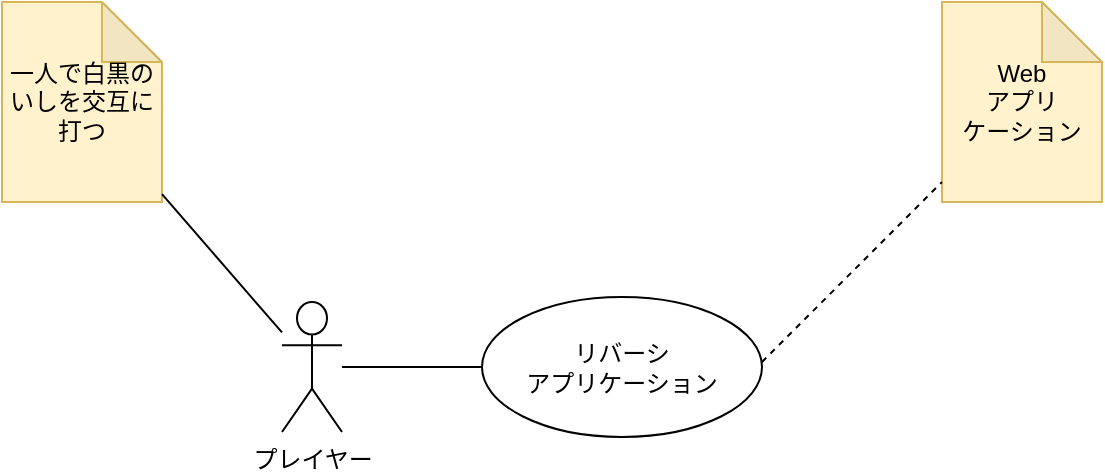 <mxfile>
    <diagram id="1okIJhaWp1xboPKjMWmo" name="ページ1">
        <mxGraphModel dx="396" dy="537" grid="1" gridSize="10" guides="1" tooltips="1" connect="1" arrows="1" fold="1" page="1" pageScale="1" pageWidth="827" pageHeight="1169" math="0" shadow="0">
            <root>
                <mxCell id="0"/>
                <mxCell id="1" parent="0"/>
                <mxCell id="2" value="リバーシ&lt;br&gt;アプリケーション" style="ellipse;whiteSpace=wrap;html=1;" vertex="1" parent="1">
                    <mxGeometry x="350" y="517.5" width="140" height="70" as="geometry"/>
                </mxCell>
                <mxCell id="3" value="プレイヤー" style="shape=umlActor;verticalLabelPosition=bottom;verticalAlign=top;html=1;" vertex="1" parent="1">
                    <mxGeometry x="250" y="520" width="30" height="65" as="geometry"/>
                </mxCell>
                <mxCell id="7" value="" style="endArrow=none;html=1;edgeStyle=orthogonalEdgeStyle;exitX=0;exitY=0.5;exitDx=0;exitDy=0;" edge="1" parent="1" source="2" target="3">
                    <mxGeometry relative="1" as="geometry">
                        <mxPoint x="490" y="560" as="sourcePoint"/>
                        <mxPoint x="650" y="560" as="targetPoint"/>
                    </mxGeometry>
                </mxCell>
                <mxCell id="10" value="Web&lt;br&gt;アプリ&lt;br&gt;ケーション" style="shape=note;whiteSpace=wrap;html=1;backgroundOutline=1;darkOpacity=0.05;fillColor=#fff2cc;strokeColor=#d6b656;" vertex="1" parent="1">
                    <mxGeometry x="580" y="370" width="80" height="100" as="geometry"/>
                </mxCell>
                <mxCell id="11" value="一人で白黒のいしを交互に打つ" style="shape=note;whiteSpace=wrap;html=1;backgroundOutline=1;darkOpacity=0.05;fillColor=#fff2cc;strokeColor=#d6b656;" vertex="1" parent="1">
                    <mxGeometry x="110" y="370" width="80" height="100" as="geometry"/>
                </mxCell>
                <mxCell id="12" value="" style="endArrow=none;html=1;" edge="1" parent="1" source="11" target="3">
                    <mxGeometry relative="1" as="geometry">
                        <mxPoint x="490" y="550" as="sourcePoint"/>
                        <mxPoint x="650" y="550" as="targetPoint"/>
                    </mxGeometry>
                </mxCell>
                <mxCell id="15" value="" style="endArrow=none;html=1;dashed=1;" edge="1" parent="1" target="10">
                    <mxGeometry relative="1" as="geometry">
                        <mxPoint x="490" y="550" as="sourcePoint"/>
                        <mxPoint x="650" y="550" as="targetPoint"/>
                    </mxGeometry>
                </mxCell>
            </root>
        </mxGraphModel>
    </diagram>
</mxfile>